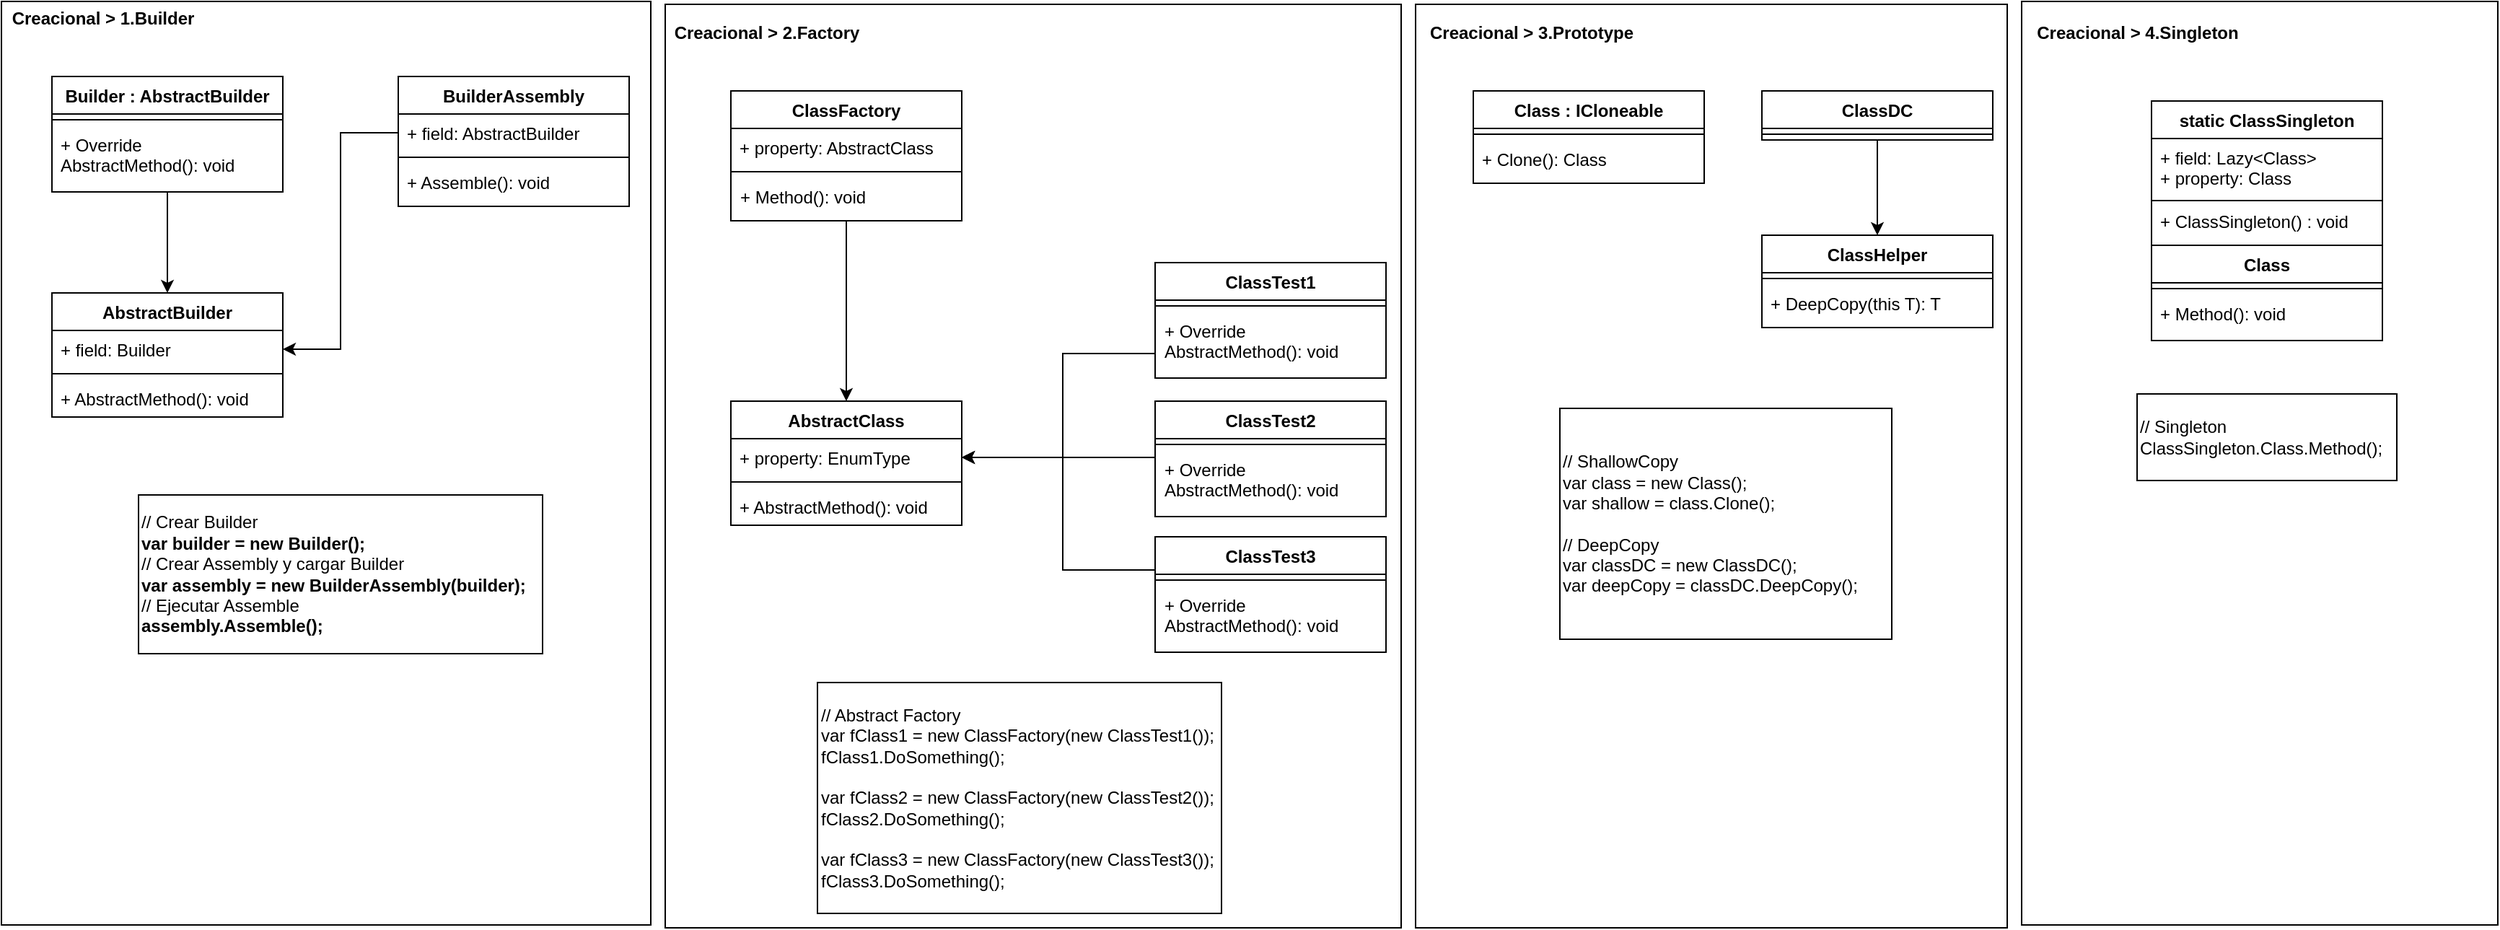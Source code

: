 <mxfile version="13.0.1" type="device"><diagram id="0pH2-xhsHXmkGzdMJmKH" name="Page-1"><mxGraphModel dx="1422" dy="822" grid="1" gridSize="10" guides="1" tooltips="1" connect="1" arrows="1" fold="1" page="1" pageScale="1" pageWidth="1169" pageHeight="827" math="0" shadow="0"><root><mxCell id="0"/><mxCell id="1" parent="0"/><mxCell id="9PRzg9GN6QnXOcX2GM-S-16" value="" style="rounded=0;whiteSpace=wrap;html=1;" parent="1" vertex="1"><mxGeometry x="10" y="8" width="450" height="640" as="geometry"/></mxCell><mxCell id="9PRzg9GN6QnXOcX2GM-S-1" value="" style="edgeStyle=orthogonalEdgeStyle;rounded=0;orthogonalLoop=1;jettySize=auto;html=1;entryX=0.5;entryY=0;entryDx=0;entryDy=0;" parent="1" source="9PRzg9GN6QnXOcX2GM-S-2" target="9PRzg9GN6QnXOcX2GM-S-9" edge="1"><mxGeometry relative="1" as="geometry"><mxPoint x="125" y="286" as="targetPoint"/></mxGeometry></mxCell><mxCell id="9PRzg9GN6QnXOcX2GM-S-13" style="edgeStyle=orthogonalEdgeStyle;rounded=0;orthogonalLoop=1;jettySize=auto;html=1;exitX=0;exitY=0.5;exitDx=0;exitDy=0;entryX=1;entryY=0.5;entryDx=0;entryDy=0;" parent="1" source="9PRzg9GN6QnXOcX2GM-S-6" target="9PRzg9GN6QnXOcX2GM-S-10" edge="1"><mxGeometry relative="1" as="geometry"/></mxCell><mxCell id="9PRzg9GN6QnXOcX2GM-S-14" value="&lt;span&gt;// Crear Builder&lt;br&gt;&lt;b&gt;var builder = new Builder();&lt;/b&gt;&lt;br&gt;&lt;/span&gt;// Crear Assembly y cargar Builder&lt;br&gt;&lt;span&gt;&lt;b&gt;var assembly = new BuilderAssembly(builder);&lt;/b&gt;&lt;br&gt;&lt;/span&gt;// Ejecutar Assemble&lt;br&gt;&lt;span&gt;&lt;b&gt;assembly.Assemble();&lt;/b&gt;&lt;/span&gt;" style="rounded=0;whiteSpace=wrap;html=1;align=left;labelBackgroundColor=#ffffff;" parent="1" vertex="1"><mxGeometry x="105" y="350" width="280" height="110" as="geometry"/></mxCell><mxCell id="9PRzg9GN6QnXOcX2GM-S-15" value="&lt;b&gt;Creacional &amp;gt; 1.Builder&lt;/b&gt;" style="text;html=1;align=center;verticalAlign=middle;resizable=0;points=[];autosize=1;" parent="1" vertex="1"><mxGeometry x="10" y="10" width="140" height="20" as="geometry"/></mxCell><mxCell id="9PRzg9GN6QnXOcX2GM-S-2" value="Builder : AbstractBuilder" style="swimlane;fontStyle=1;align=center;verticalAlign=top;childLayout=stackLayout;horizontal=1;startSize=26;horizontalStack=0;resizeParent=1;resizeParentMax=0;resizeLast=0;collapsible=1;marginBottom=0;labelBackgroundColor=#ffffff;" parent="1" vertex="1"><mxGeometry x="45" y="60" width="160" height="80" as="geometry"/></mxCell><mxCell id="9PRzg9GN6QnXOcX2GM-S-3" value="" style="line;strokeWidth=1;align=left;verticalAlign=middle;spacingTop=-1;spacingLeft=3;spacingRight=3;rotatable=0;labelPosition=right;points=[];portConstraint=eastwest;" parent="9PRzg9GN6QnXOcX2GM-S-2" vertex="1"><mxGeometry y="26" width="160" height="8" as="geometry"/></mxCell><mxCell id="9PRzg9GN6QnXOcX2GM-S-4" value="+ Override AbstractMethod(): void" style="text;align=left;verticalAlign=top;spacingLeft=4;spacingRight=4;overflow=hidden;rotatable=0;points=[[0,0.5],[1,0.5]];portConstraint=eastwest;whiteSpace=wrap;" parent="9PRzg9GN6QnXOcX2GM-S-2" vertex="1"><mxGeometry y="34" width="160" height="46" as="geometry"/></mxCell><mxCell id="9PRzg9GN6QnXOcX2GM-S-5" value="BuilderAssembly" style="swimlane;fontStyle=1;align=center;verticalAlign=top;childLayout=stackLayout;horizontal=1;startSize=26;horizontalStack=0;resizeParent=1;resizeParentMax=0;resizeLast=0;collapsible=1;marginBottom=0;labelBackgroundColor=#FFFFFF;" parent="1" vertex="1"><mxGeometry x="285" y="60" width="160" height="90" as="geometry"/></mxCell><mxCell id="9PRzg9GN6QnXOcX2GM-S-6" value="+ field: AbstractBuilder" style="text;align=left;verticalAlign=top;spacingLeft=4;spacingRight=4;overflow=hidden;rotatable=0;points=[[0,0.5],[1,0.5]];portConstraint=eastwest;labelBackgroundColor=none;" parent="9PRzg9GN6QnXOcX2GM-S-5" vertex="1"><mxGeometry y="26" width="160" height="26" as="geometry"/></mxCell><mxCell id="9PRzg9GN6QnXOcX2GM-S-7" value="" style="line;strokeWidth=1;align=left;verticalAlign=middle;spacingTop=-1;spacingLeft=3;spacingRight=3;rotatable=0;labelPosition=right;points=[];portConstraint=eastwest;" parent="9PRzg9GN6QnXOcX2GM-S-5" vertex="1"><mxGeometry y="52" width="160" height="8" as="geometry"/></mxCell><mxCell id="9PRzg9GN6QnXOcX2GM-S-8" value="+ Assemble(): void" style="text;align=left;verticalAlign=top;spacingLeft=4;spacingRight=4;overflow=hidden;rotatable=0;points=[[0,0.5],[1,0.5]];portConstraint=eastwest;whiteSpace=wrap;labelBackgroundColor=none;" parent="9PRzg9GN6QnXOcX2GM-S-5" vertex="1"><mxGeometry y="60" width="160" height="30" as="geometry"/></mxCell><mxCell id="9PRzg9GN6QnXOcX2GM-S-9" value="AbstractBuilder" style="swimlane;fontStyle=1;align=center;verticalAlign=top;childLayout=stackLayout;horizontal=1;startSize=26;horizontalStack=0;resizeParent=1;resizeParentMax=0;resizeLast=0;collapsible=1;marginBottom=0;labelBackgroundColor=#ffffff;" parent="1" vertex="1"><mxGeometry x="45" y="210" width="160" height="86" as="geometry"/></mxCell><mxCell id="9PRzg9GN6QnXOcX2GM-S-10" value="+ field: Builder" style="text;align=left;verticalAlign=top;spacingLeft=4;spacingRight=4;overflow=hidden;rotatable=0;points=[[0,0.5],[1,0.5]];portConstraint=eastwest;" parent="9PRzg9GN6QnXOcX2GM-S-9" vertex="1"><mxGeometry y="26" width="160" height="26" as="geometry"/></mxCell><mxCell id="9PRzg9GN6QnXOcX2GM-S-11" value="" style="line;strokeWidth=1;align=left;verticalAlign=middle;spacingTop=-1;spacingLeft=3;spacingRight=3;rotatable=0;labelPosition=right;points=[];portConstraint=eastwest;" parent="9PRzg9GN6QnXOcX2GM-S-9" vertex="1"><mxGeometry y="52" width="160" height="8" as="geometry"/></mxCell><mxCell id="9PRzg9GN6QnXOcX2GM-S-12" value="+ AbstractMethod(): void" style="text;align=left;verticalAlign=top;spacingLeft=4;spacingRight=4;overflow=hidden;rotatable=0;points=[[0,0.5],[1,0.5]];portConstraint=eastwest;" parent="9PRzg9GN6QnXOcX2GM-S-9" vertex="1"><mxGeometry y="60" width="160" height="26" as="geometry"/></mxCell><mxCell id="9PRzg9GN6QnXOcX2GM-S-17" value="" style="rounded=0;whiteSpace=wrap;html=1;" parent="1" vertex="1"><mxGeometry x="470" y="10" width="510" height="640" as="geometry"/></mxCell><mxCell id="9PRzg9GN6QnXOcX2GM-S-18" style="edgeStyle=orthogonalEdgeStyle;rounded=0;orthogonalLoop=1;jettySize=auto;html=1;entryX=0.5;entryY=0;entryDx=0;entryDy=0;" parent="1" source="9PRzg9GN6QnXOcX2GM-S-19" target="9PRzg9GN6QnXOcX2GM-S-28" edge="1"><mxGeometry relative="1" as="geometry"/></mxCell><mxCell id="9PRzg9GN6QnXOcX2GM-S-23" value="&lt;div&gt;// Abstract Factory&lt;/div&gt;&lt;div&gt;var fClass1 = new ClassFactory(new ClassTest1());&lt;/div&gt;&lt;div&gt;fClass1.DoSomething();&lt;/div&gt;&lt;div&gt;&lt;br&gt;&lt;/div&gt;&lt;div&gt;&lt;div&gt;var fClass2 = new ClassFactory(new ClassTest2());&lt;/div&gt;&lt;div&gt;fClass2.DoSomething();&lt;/div&gt;&lt;/div&gt;&lt;div&gt;&lt;br&gt;&lt;/div&gt;&lt;div&gt;&lt;div&gt;var fClass3 = new ClassFactory(new ClassTest3());&lt;/div&gt;&lt;div&gt;fClass3.DoSomething();&lt;/div&gt;&lt;/div&gt;" style="rounded=0;whiteSpace=wrap;html=1;align=left;labelBackgroundColor=#ffffff;" parent="1" vertex="1"><mxGeometry x="575.5" y="480" width="280" height="160" as="geometry"/></mxCell><mxCell id="9PRzg9GN6QnXOcX2GM-S-24" value="&lt;b&gt;Creacional &amp;gt; 2.Factory&lt;/b&gt;" style="text;html=1;align=center;verticalAlign=middle;resizable=0;points=[];autosize=1;" parent="1" vertex="1"><mxGeometry x="470" y="20" width="140" height="20" as="geometry"/></mxCell><mxCell id="9PRzg9GN6QnXOcX2GM-S-25" style="edgeStyle=orthogonalEdgeStyle;rounded=0;orthogonalLoop=1;jettySize=auto;html=1;exitX=0;exitY=0.5;exitDx=0;exitDy=0;entryX=1;entryY=0.5;entryDx=0;entryDy=0;" parent="1" source="9PRzg9GN6QnXOcX2GM-S-38" target="9PRzg9GN6QnXOcX2GM-S-29" edge="1"><mxGeometry relative="1" as="geometry"><Array as="points"><mxPoint x="745.5" y="252"/><mxPoint x="745.5" y="324"/></Array></mxGeometry></mxCell><mxCell id="9PRzg9GN6QnXOcX2GM-S-26" style="edgeStyle=orthogonalEdgeStyle;rounded=0;orthogonalLoop=1;jettySize=auto;html=1;entryX=1;entryY=0.5;entryDx=0;entryDy=0;" parent="1" source="9PRzg9GN6QnXOcX2GM-S-32" target="9PRzg9GN6QnXOcX2GM-S-29" edge="1"><mxGeometry relative="1" as="geometry"><Array as="points"><mxPoint x="775.5" y="324"/><mxPoint x="775.5" y="324"/></Array></mxGeometry></mxCell><mxCell id="9PRzg9GN6QnXOcX2GM-S-27" style="edgeStyle=orthogonalEdgeStyle;rounded=0;orthogonalLoop=1;jettySize=auto;html=1;entryX=1;entryY=0.5;entryDx=0;entryDy=0;" parent="1" source="9PRzg9GN6QnXOcX2GM-S-35" target="9PRzg9GN6QnXOcX2GM-S-29" edge="1"><mxGeometry relative="1" as="geometry"><Array as="points"><mxPoint x="745.5" y="402"/><mxPoint x="745.5" y="324"/></Array></mxGeometry></mxCell><mxCell id="9PRzg9GN6QnXOcX2GM-S-19" value="ClassFactory" style="swimlane;fontStyle=1;align=center;verticalAlign=top;childLayout=stackLayout;horizontal=1;startSize=26;horizontalStack=0;resizeParent=1;resizeParentMax=0;resizeLast=0;collapsible=1;marginBottom=0;labelBackgroundColor=#ffffff;" parent="1" vertex="1"><mxGeometry x="515.5" y="70" width="160" height="90" as="geometry"/></mxCell><mxCell id="9PRzg9GN6QnXOcX2GM-S-20" value="+ property: AbstractClass" style="text;align=left;verticalAlign=top;spacingLeft=4;spacingRight=4;overflow=hidden;rotatable=0;points=[[0,0.5],[1,0.5]];portConstraint=eastwest;" parent="9PRzg9GN6QnXOcX2GM-S-19" vertex="1"><mxGeometry y="26" width="160" height="26" as="geometry"/></mxCell><mxCell id="9PRzg9GN6QnXOcX2GM-S-21" value="" style="line;strokeWidth=1;align=left;verticalAlign=middle;spacingTop=-1;spacingLeft=3;spacingRight=3;rotatable=0;labelPosition=right;points=[];portConstraint=eastwest;" parent="9PRzg9GN6QnXOcX2GM-S-19" vertex="1"><mxGeometry y="52" width="160" height="8" as="geometry"/></mxCell><mxCell id="9PRzg9GN6QnXOcX2GM-S-22" value="+ Method(): void" style="text;align=left;verticalAlign=top;spacingLeft=4;spacingRight=4;overflow=hidden;rotatable=0;points=[[0,0.5],[1,0.5]];portConstraint=eastwest;whiteSpace=wrap;" parent="9PRzg9GN6QnXOcX2GM-S-19" vertex="1"><mxGeometry y="60" width="160" height="30" as="geometry"/></mxCell><mxCell id="9PRzg9GN6QnXOcX2GM-S-28" value="AbstractClass" style="swimlane;fontStyle=1;align=center;verticalAlign=top;childLayout=stackLayout;horizontal=1;startSize=26;horizontalStack=0;resizeParent=1;resizeParentMax=0;resizeLast=0;collapsible=1;marginBottom=0;labelBackgroundColor=#ffffff;" parent="1" vertex="1"><mxGeometry x="515.5" y="285" width="160" height="86" as="geometry"/></mxCell><mxCell id="9PRzg9GN6QnXOcX2GM-S-29" value="+ property: EnumType" style="text;align=left;verticalAlign=top;spacingLeft=4;spacingRight=4;overflow=hidden;rotatable=0;points=[[0,0.5],[1,0.5]];portConstraint=eastwest;" parent="9PRzg9GN6QnXOcX2GM-S-28" vertex="1"><mxGeometry y="26" width="160" height="26" as="geometry"/></mxCell><mxCell id="9PRzg9GN6QnXOcX2GM-S-30" value="" style="line;strokeWidth=1;align=left;verticalAlign=middle;spacingTop=-1;spacingLeft=3;spacingRight=3;rotatable=0;labelPosition=right;points=[];portConstraint=eastwest;" parent="9PRzg9GN6QnXOcX2GM-S-28" vertex="1"><mxGeometry y="52" width="160" height="8" as="geometry"/></mxCell><mxCell id="9PRzg9GN6QnXOcX2GM-S-31" value="+ AbstractMethod(): void" style="text;align=left;verticalAlign=top;spacingLeft=4;spacingRight=4;overflow=hidden;rotatable=0;points=[[0,0.5],[1,0.5]];portConstraint=eastwest;" parent="9PRzg9GN6QnXOcX2GM-S-28" vertex="1"><mxGeometry y="60" width="160" height="26" as="geometry"/></mxCell><mxCell id="9PRzg9GN6QnXOcX2GM-S-32" value="ClassTest2" style="swimlane;fontStyle=1;align=center;verticalAlign=top;childLayout=stackLayout;horizontal=1;startSize=26;horizontalStack=0;resizeParent=1;resizeParentMax=0;resizeLast=0;collapsible=1;marginBottom=0;labelBackgroundColor=#FFFFFF;" parent="1" vertex="1"><mxGeometry x="809.5" y="285" width="160" height="80" as="geometry"/></mxCell><mxCell id="9PRzg9GN6QnXOcX2GM-S-33" value="" style="line;strokeWidth=1;align=left;verticalAlign=middle;spacingTop=-1;spacingLeft=3;spacingRight=3;rotatable=0;labelPosition=right;points=[];portConstraint=eastwest;" parent="9PRzg9GN6QnXOcX2GM-S-32" vertex="1"><mxGeometry y="26" width="160" height="8" as="geometry"/></mxCell><mxCell id="9PRzg9GN6QnXOcX2GM-S-34" value="+ Override AbstractMethod(): void" style="text;align=left;verticalAlign=top;spacingLeft=4;spacingRight=4;overflow=hidden;rotatable=0;points=[[0,0.5],[1,0.5]];portConstraint=eastwest;whiteSpace=wrap;labelBackgroundColor=none;" parent="9PRzg9GN6QnXOcX2GM-S-32" vertex="1"><mxGeometry y="34" width="160" height="46" as="geometry"/></mxCell><mxCell id="9PRzg9GN6QnXOcX2GM-S-35" value="ClassTest3" style="swimlane;fontStyle=1;align=center;verticalAlign=top;childLayout=stackLayout;horizontal=1;startSize=26;horizontalStack=0;resizeParent=1;resizeParentMax=0;resizeLast=0;collapsible=1;marginBottom=0;labelBackgroundColor=#FFFFFF;" parent="1" vertex="1"><mxGeometry x="809.5" y="379" width="160" height="80" as="geometry"/></mxCell><mxCell id="9PRzg9GN6QnXOcX2GM-S-36" value="" style="line;strokeWidth=1;align=left;verticalAlign=middle;spacingTop=-1;spacingLeft=3;spacingRight=3;rotatable=0;labelPosition=right;points=[];portConstraint=eastwest;" parent="9PRzg9GN6QnXOcX2GM-S-35" vertex="1"><mxGeometry y="26" width="160" height="8" as="geometry"/></mxCell><mxCell id="9PRzg9GN6QnXOcX2GM-S-37" value="+ Override AbstractMethod(): void" style="text;align=left;verticalAlign=top;spacingLeft=4;spacingRight=4;overflow=hidden;rotatable=0;points=[[0,0.5],[1,0.5]];portConstraint=eastwest;whiteSpace=wrap;labelBackgroundColor=none;" parent="9PRzg9GN6QnXOcX2GM-S-35" vertex="1"><mxGeometry y="34" width="160" height="46" as="geometry"/></mxCell><mxCell id="9PRzg9GN6QnXOcX2GM-S-38" value="ClassTest1" style="swimlane;fontStyle=1;align=center;verticalAlign=top;childLayout=stackLayout;horizontal=1;startSize=26;horizontalStack=0;resizeParent=1;resizeParentMax=0;resizeLast=0;collapsible=1;marginBottom=0;labelBackgroundColor=#FFFFFF;" parent="1" vertex="1"><mxGeometry x="809.5" y="189" width="160" height="80" as="geometry"/></mxCell><mxCell id="9PRzg9GN6QnXOcX2GM-S-39" value="" style="line;strokeWidth=1;align=left;verticalAlign=middle;spacingTop=-1;spacingLeft=3;spacingRight=3;rotatable=0;labelPosition=right;points=[];portConstraint=eastwest;" parent="9PRzg9GN6QnXOcX2GM-S-38" vertex="1"><mxGeometry y="26" width="160" height="8" as="geometry"/></mxCell><mxCell id="9PRzg9GN6QnXOcX2GM-S-40" value="+ Override AbstractMethod(): void" style="text;align=left;verticalAlign=top;spacingLeft=4;spacingRight=4;overflow=hidden;rotatable=0;points=[[0,0.5],[1,0.5]];portConstraint=eastwest;whiteSpace=wrap;labelBackgroundColor=none;" parent="9PRzg9GN6QnXOcX2GM-S-38" vertex="1"><mxGeometry y="34" width="160" height="46" as="geometry"/></mxCell><mxCell id="9PRzg9GN6QnXOcX2GM-S-41" value="" style="rounded=0;whiteSpace=wrap;html=1;" parent="1" vertex="1"><mxGeometry x="990" y="10" width="410" height="640" as="geometry"/></mxCell><mxCell id="9PRzg9GN6QnXOcX2GM-S-45" value="&lt;div&gt;// ShallowCopy&lt;/div&gt;&lt;div&gt;var class = new Class();&lt;/div&gt;&lt;div&gt;var shallow = class.Clone();&lt;/div&gt;&lt;div&gt;&lt;br&gt;&lt;/div&gt;&lt;div&gt;// DeepCopy&lt;br&gt;&lt;/div&gt;&lt;div&gt;&lt;div&gt;var classDC = new ClassDC();&lt;/div&gt;&lt;/div&gt;&lt;div&gt;var deepCopy = classDC.DeepCopy();&lt;/div&gt;" style="rounded=0;whiteSpace=wrap;html=1;align=left;labelBackgroundColor=#ffffff;" parent="1" vertex="1"><mxGeometry x="1090" y="290" width="230" height="160" as="geometry"/></mxCell><mxCell id="9PRzg9GN6QnXOcX2GM-S-46" value="&lt;b&gt;Creacional &amp;gt; 3.Prototype&lt;/b&gt;" style="text;html=1;align=center;verticalAlign=middle;resizable=0;points=[];autosize=1;" parent="1" vertex="1"><mxGeometry x="990" y="20" width="160" height="20" as="geometry"/></mxCell><mxCell id="9PRzg9GN6QnXOcX2GM-S-47" style="edgeStyle=orthogonalEdgeStyle;rounded=0;orthogonalLoop=1;jettySize=auto;html=1;entryX=0.5;entryY=0;entryDx=0;entryDy=0;" parent="1" source="9PRzg9GN6QnXOcX2GM-S-48" target="9PRzg9GN6QnXOcX2GM-S-50" edge="1"><mxGeometry relative="1" as="geometry"/></mxCell><mxCell id="9PRzg9GN6QnXOcX2GM-S-42" value="Class : ICloneable" style="swimlane;fontStyle=1;align=center;verticalAlign=top;childLayout=stackLayout;horizontal=1;startSize=26;horizontalStack=0;resizeParent=1;resizeParentMax=0;resizeLast=0;collapsible=1;marginBottom=0;labelBackgroundColor=#ffffff;" parent="1" vertex="1"><mxGeometry x="1030" y="70" width="160" height="64" as="geometry"/></mxCell><mxCell id="9PRzg9GN6QnXOcX2GM-S-43" value="" style="line;strokeWidth=1;align=left;verticalAlign=middle;spacingTop=-1;spacingLeft=3;spacingRight=3;rotatable=0;labelPosition=right;points=[];portConstraint=eastwest;" parent="9PRzg9GN6QnXOcX2GM-S-42" vertex="1"><mxGeometry y="26" width="160" height="8" as="geometry"/></mxCell><mxCell id="9PRzg9GN6QnXOcX2GM-S-44" value="+ Clone(): Class" style="text;align=left;verticalAlign=top;spacingLeft=4;spacingRight=4;overflow=hidden;rotatable=0;points=[[0,0.5],[1,0.5]];portConstraint=eastwest;whiteSpace=wrap;" parent="9PRzg9GN6QnXOcX2GM-S-42" vertex="1"><mxGeometry y="34" width="160" height="30" as="geometry"/></mxCell><mxCell id="9PRzg9GN6QnXOcX2GM-S-48" value="ClassDC" style="swimlane;fontStyle=1;align=center;verticalAlign=top;childLayout=stackLayout;horizontal=1;startSize=26;horizontalStack=0;resizeParent=1;resizeParentMax=0;resizeLast=0;collapsible=1;marginBottom=0;labelBackgroundColor=#ffffff;" parent="1" vertex="1"><mxGeometry x="1230" y="70" width="160" height="34" as="geometry"/></mxCell><mxCell id="9PRzg9GN6QnXOcX2GM-S-49" value="" style="line;strokeWidth=1;align=left;verticalAlign=middle;spacingTop=-1;spacingLeft=3;spacingRight=3;rotatable=0;labelPosition=right;points=[];portConstraint=eastwest;" parent="9PRzg9GN6QnXOcX2GM-S-48" vertex="1"><mxGeometry y="26" width="160" height="8" as="geometry"/></mxCell><mxCell id="9PRzg9GN6QnXOcX2GM-S-50" value="ClassHelper" style="swimlane;fontStyle=1;align=center;verticalAlign=top;childLayout=stackLayout;horizontal=1;startSize=26;horizontalStack=0;resizeParent=1;resizeParentMax=0;resizeLast=0;collapsible=1;marginBottom=0;labelBackgroundColor=#ffffff;" parent="1" vertex="1"><mxGeometry x="1230" y="170" width="160" height="64" as="geometry"/></mxCell><mxCell id="9PRzg9GN6QnXOcX2GM-S-51" value="" style="line;strokeWidth=1;align=left;verticalAlign=middle;spacingTop=-1;spacingLeft=3;spacingRight=3;rotatable=0;labelPosition=right;points=[];portConstraint=eastwest;" parent="9PRzg9GN6QnXOcX2GM-S-50" vertex="1"><mxGeometry y="26" width="160" height="8" as="geometry"/></mxCell><mxCell id="9PRzg9GN6QnXOcX2GM-S-52" value="+ DeepCopy(this T): T" style="text;align=left;verticalAlign=top;spacingLeft=4;spacingRight=4;overflow=hidden;rotatable=0;points=[[0,0.5],[1,0.5]];portConstraint=eastwest;whiteSpace=wrap;" parent="9PRzg9GN6QnXOcX2GM-S-50" vertex="1"><mxGeometry y="34" width="160" height="30" as="geometry"/></mxCell><mxCell id="9PRzg9GN6QnXOcX2GM-S-53" value="" style="rounded=0;whiteSpace=wrap;html=1;" parent="1" vertex="1"><mxGeometry x="1410" y="8" width="330" height="640" as="geometry"/></mxCell><mxCell id="9PRzg9GN6QnXOcX2GM-S-54" value="// Singleton&lt;br&gt;ClassSingleton.Class.Method();" style="rounded=0;whiteSpace=wrap;html=1;align=left;labelBackgroundColor=#ffffff;" parent="1" vertex="1"><mxGeometry x="1490" y="280" width="180" height="60" as="geometry"/></mxCell><mxCell id="9PRzg9GN6QnXOcX2GM-S-55" value="&lt;b&gt;Creacional &amp;gt; 4.Singleton&lt;/b&gt;" style="text;html=1;align=center;verticalAlign=middle;resizable=0;points=[];autosize=1;" parent="1" vertex="1"><mxGeometry x="1410" y="20" width="160" height="20" as="geometry"/></mxCell><mxCell id="9PRzg9GN6QnXOcX2GM-S-56" value="static ClassSingleton" style="swimlane;fontStyle=1;align=center;verticalAlign=top;childLayout=stackLayout;horizontal=1;startSize=26;horizontalStack=0;resizeParent=1;resizeParentMax=0;resizeLast=0;collapsible=1;marginBottom=0;labelBackgroundColor=#ffffff;" parent="1" vertex="1"><mxGeometry x="1500" y="77" width="160" height="166" as="geometry"/></mxCell><mxCell id="9PRzg9GN6QnXOcX2GM-S-57" value="+ field: Lazy&lt;Class&gt;&#10;+ property: Class" style="text;align=left;verticalAlign=top;spacingLeft=4;spacingRight=4;overflow=hidden;rotatable=0;points=[[0,0.5],[1,0.5]];portConstraint=eastwest;" parent="9PRzg9GN6QnXOcX2GM-S-56" vertex="1"><mxGeometry y="26" width="160" height="44" as="geometry"/></mxCell><mxCell id="9PRzg9GN6QnXOcX2GM-S-58" value="" style="endArrow=none;html=1;" parent="9PRzg9GN6QnXOcX2GM-S-56" edge="1"><mxGeometry width="50" height="50" relative="1" as="geometry"><mxPoint y="69" as="sourcePoint"/><mxPoint x="160" y="69" as="targetPoint"/></mxGeometry></mxCell><mxCell id="9PRzg9GN6QnXOcX2GM-S-59" value="+ ClassSingleton() : void" style="text;align=left;verticalAlign=top;spacingLeft=4;spacingRight=4;overflow=hidden;rotatable=0;points=[[0,0.5],[1,0.5]];portConstraint=eastwest;" parent="9PRzg9GN6QnXOcX2GM-S-56" vertex="1"><mxGeometry y="70" width="160" height="30" as="geometry"/></mxCell><mxCell id="9PRzg9GN6QnXOcX2GM-S-60" value="Class" style="swimlane;fontStyle=1;align=center;verticalAlign=top;childLayout=stackLayout;horizontal=1;startSize=26;horizontalStack=0;resizeParent=1;resizeParentMax=0;resizeLast=0;collapsible=1;marginBottom=0;labelBackgroundColor=#ffffff;" parent="9PRzg9GN6QnXOcX2GM-S-56" vertex="1"><mxGeometry y="100" width="160" height="66" as="geometry"><mxRectangle y="78" width="160" height="26" as="alternateBounds"/></mxGeometry></mxCell><mxCell id="9PRzg9GN6QnXOcX2GM-S-61" value="" style="line;strokeWidth=1;align=left;verticalAlign=middle;spacingTop=-1;spacingLeft=3;spacingRight=3;rotatable=0;labelPosition=right;points=[];portConstraint=eastwest;" parent="9PRzg9GN6QnXOcX2GM-S-60" vertex="1"><mxGeometry y="26" width="160" height="8" as="geometry"/></mxCell><mxCell id="9PRzg9GN6QnXOcX2GM-S-62" value="+ Method(): void" style="text;align=left;verticalAlign=top;spacingLeft=4;spacingRight=4;overflow=hidden;rotatable=0;points=[[0,0.5],[1,0.5]];portConstraint=eastwest;" parent="9PRzg9GN6QnXOcX2GM-S-60" vertex="1"><mxGeometry y="34" width="160" height="32" as="geometry"/></mxCell></root></mxGraphModel></diagram></mxfile>